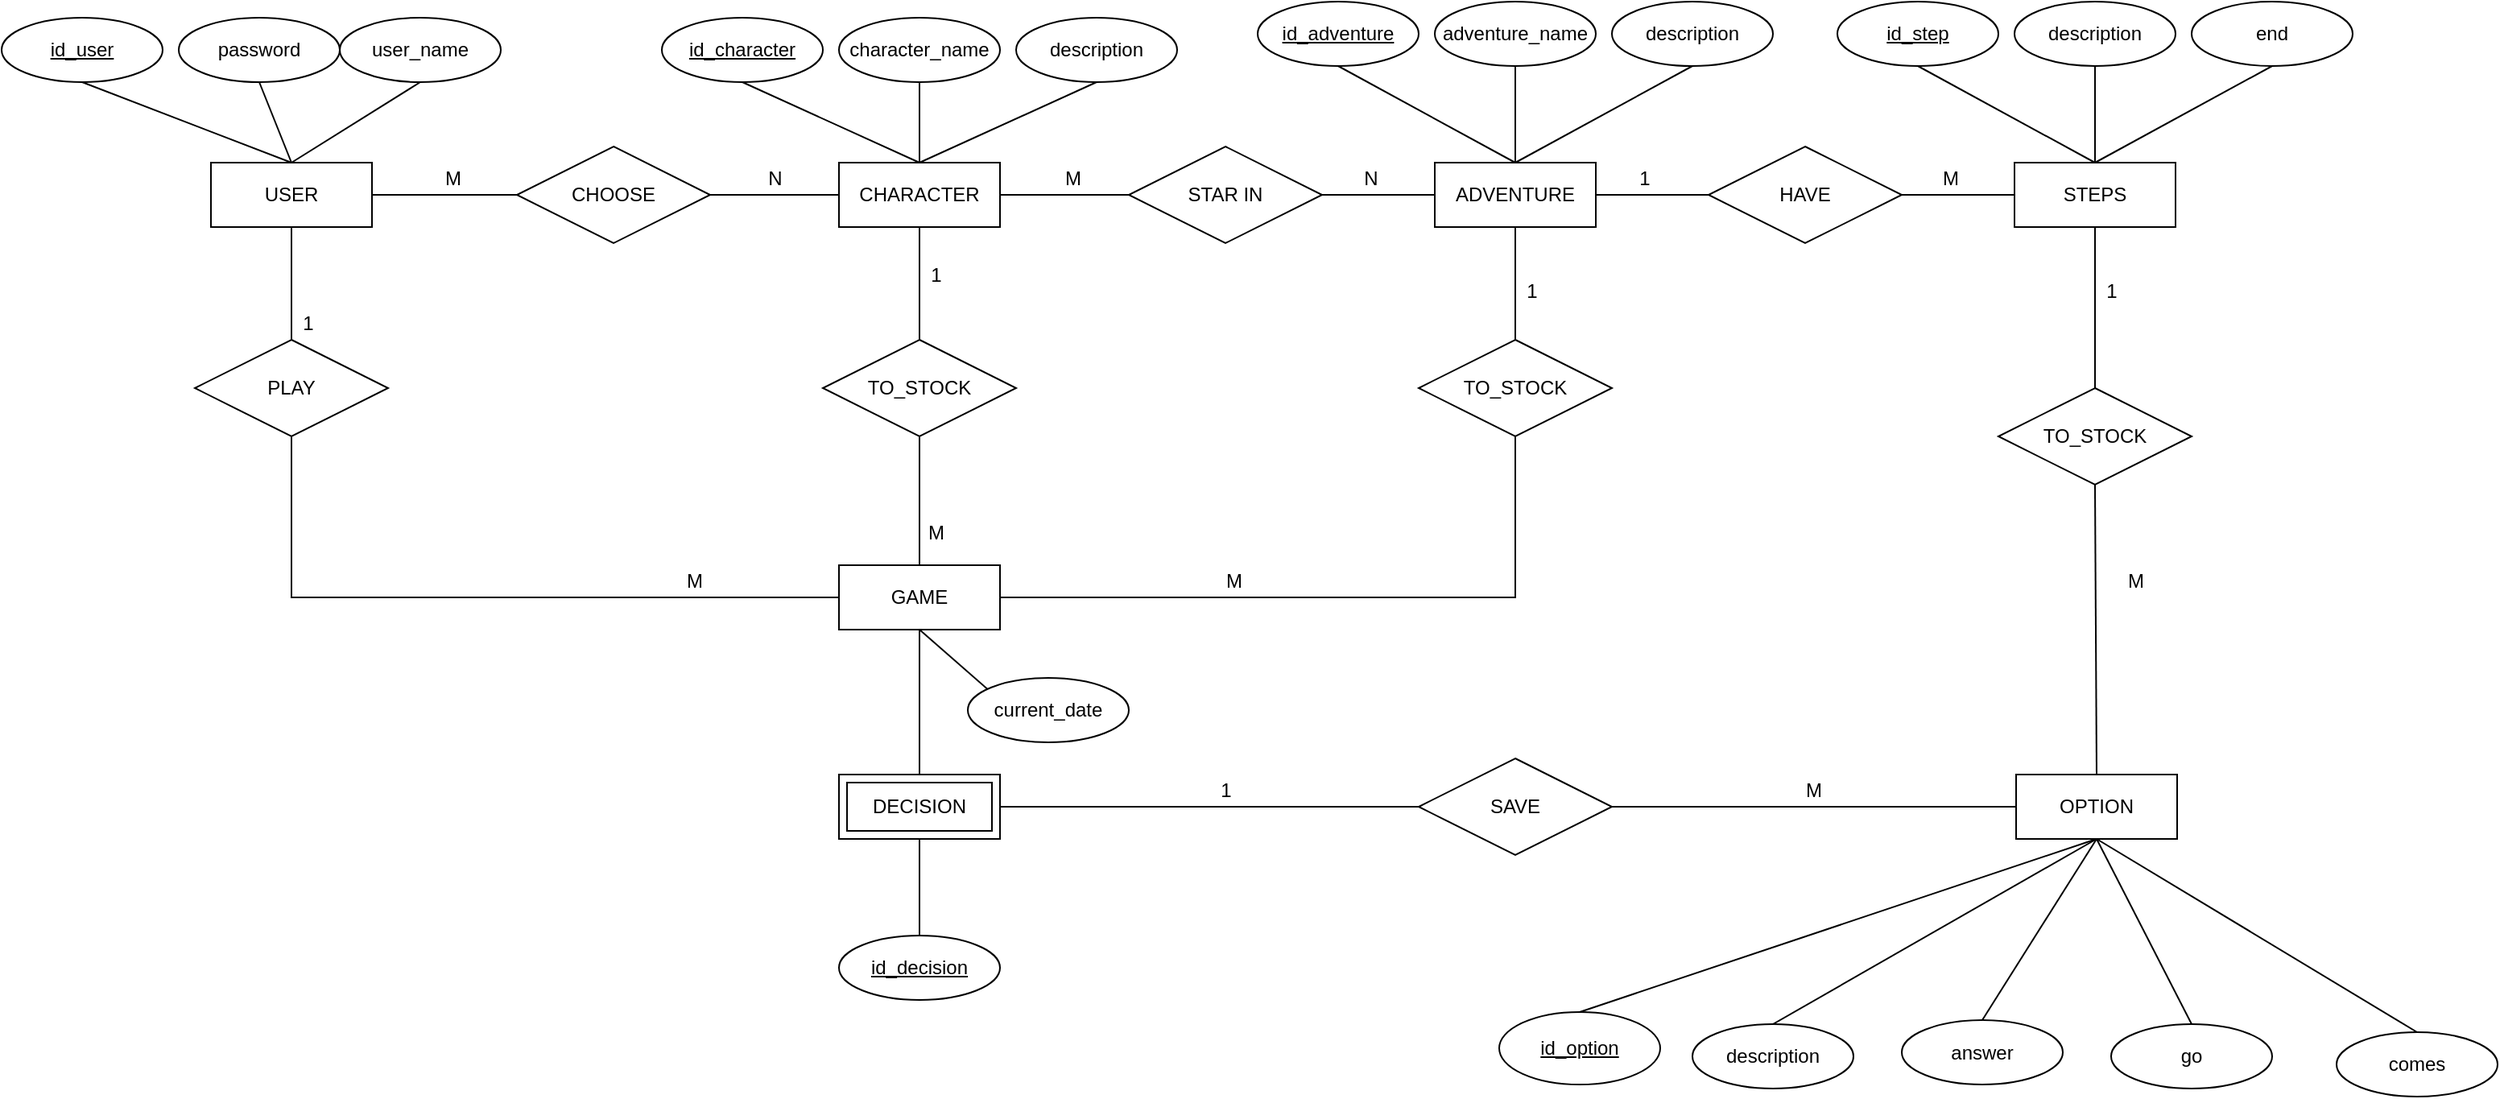 <mxfile version="15.4.0" type="device"><diagram id="Rvcvc6gbM2VADO_uRKcF" name="Página-1"><mxGraphModel dx="1264" dy="632" grid="1" gridSize="10" guides="1" tooltips="1" connect="1" arrows="1" fold="1" page="1" pageScale="1" pageWidth="827" pageHeight="1169" math="0" shadow="0"><root><mxCell id="0"/><mxCell id="1" parent="0"/><mxCell id="WK_nw5aXawx07Ve7CoHu-18" style="rounded=0;orthogonalLoop=1;jettySize=auto;html=1;exitX=1;exitY=0.5;exitDx=0;exitDy=0;endArrow=none;endFill=0;" parent="1" source="WK_nw5aXawx07Ve7CoHu-2" target="WK_nw5aXawx07Ve7CoHu-17" edge="1"><mxGeometry relative="1" as="geometry"/></mxCell><mxCell id="_m1MnepjfGQzy_0HBIGb-11" style="edgeStyle=none;rounded=0;orthogonalLoop=1;jettySize=auto;html=1;exitX=0.5;exitY=0;exitDx=0;exitDy=0;entryX=0.5;entryY=1;entryDx=0;entryDy=0;endArrow=none;endFill=0;" parent="1" source="WK_nw5aXawx07Ve7CoHu-2" target="_m1MnepjfGQzy_0HBIGb-10" edge="1"><mxGeometry relative="1" as="geometry"/></mxCell><mxCell id="WK_nw5aXawx07Ve7CoHu-2" value="USER" style="whiteSpace=wrap;html=1;align=center;" parent="1" vertex="1"><mxGeometry x="400" y="120" width="100" height="40" as="geometry"/></mxCell><mxCell id="Dx7tlo-bFkE0zKQoO8xV-23" style="edgeStyle=none;rounded=0;orthogonalLoop=1;jettySize=auto;html=1;exitX=0.5;exitY=1;exitDx=0;exitDy=0;endArrow=none;endFill=0;" parent="1" source="WK_nw5aXawx07Ve7CoHu-4" edge="1"><mxGeometry relative="1" as="geometry"><mxPoint x="450" y="120" as="targetPoint"/></mxGeometry></mxCell><mxCell id="WK_nw5aXawx07Ve7CoHu-4" value="password" style="ellipse;whiteSpace=wrap;html=1;align=center;" parent="1" vertex="1"><mxGeometry x="380" y="30" width="100" height="40" as="geometry"/></mxCell><mxCell id="Dx7tlo-bFkE0zKQoO8xV-22" style="edgeStyle=none;rounded=0;orthogonalLoop=1;jettySize=auto;html=1;exitX=0.5;exitY=1;exitDx=0;exitDy=0;entryX=0.5;entryY=0;entryDx=0;entryDy=0;endArrow=none;endFill=0;" parent="1" source="WK_nw5aXawx07Ve7CoHu-5" target="WK_nw5aXawx07Ve7CoHu-2" edge="1"><mxGeometry relative="1" as="geometry"/></mxCell><mxCell id="WK_nw5aXawx07Ve7CoHu-5" value="id_user" style="ellipse;whiteSpace=wrap;html=1;align=center;fontStyle=4;" parent="1" vertex="1"><mxGeometry x="270" y="30" width="100" height="40" as="geometry"/></mxCell><mxCell id="WK_nw5aXawx07Ve7CoHu-24" style="edgeStyle=none;rounded=0;orthogonalLoop=1;jettySize=auto;html=1;exitX=1;exitY=0.5;exitDx=0;exitDy=0;entryX=0;entryY=0.5;entryDx=0;entryDy=0;endArrow=none;endFill=0;" parent="1" source="WK_nw5aXawx07Ve7CoHu-6" target="WK_nw5aXawx07Ve7CoHu-23" edge="1"><mxGeometry relative="1" as="geometry"/></mxCell><mxCell id="WK_nw5aXawx07Ve7CoHu-6" value="CHARACTER" style="whiteSpace=wrap;html=1;align=center;" parent="1" vertex="1"><mxGeometry x="790" y="120" width="100" height="40" as="geometry"/></mxCell><mxCell id="Dx7tlo-bFkE0zKQoO8xV-7" style="rounded=0;orthogonalLoop=1;jettySize=auto;html=1;exitX=0.5;exitY=1;exitDx=0;exitDy=0;entryX=0.5;entryY=0;entryDx=0;entryDy=0;endArrow=none;endFill=0;" parent="1" source="WK_nw5aXawx07Ve7CoHu-7" target="WK_nw5aXawx07Ve7CoHu-6" edge="1"><mxGeometry relative="1" as="geometry"/></mxCell><mxCell id="WK_nw5aXawx07Ve7CoHu-7" value="id_character" style="ellipse;whiteSpace=wrap;html=1;align=center;fontStyle=4;" parent="1" vertex="1"><mxGeometry x="680" y="30" width="100" height="40" as="geometry"/></mxCell><mxCell id="Dx7tlo-bFkE0zKQoO8xV-8" style="rounded=0;orthogonalLoop=1;jettySize=auto;html=1;exitX=0.5;exitY=1;exitDx=0;exitDy=0;endArrow=none;endFill=0;" parent="1" source="WK_nw5aXawx07Ve7CoHu-8" edge="1"><mxGeometry relative="1" as="geometry"><mxPoint x="840" y="120" as="targetPoint"/></mxGeometry></mxCell><mxCell id="WK_nw5aXawx07Ve7CoHu-8" value="character_name" style="ellipse;whiteSpace=wrap;html=1;align=center;" parent="1" vertex="1"><mxGeometry x="790" y="30" width="100" height="40" as="geometry"/></mxCell><mxCell id="Dx7tlo-bFkE0zKQoO8xV-9" style="rounded=0;orthogonalLoop=1;jettySize=auto;html=1;exitX=0.5;exitY=1;exitDx=0;exitDy=0;endArrow=none;endFill=0;" parent="1" source="WK_nw5aXawx07Ve7CoHu-9" edge="1"><mxGeometry relative="1" as="geometry"><mxPoint x="840" y="120" as="targetPoint"/></mxGeometry></mxCell><mxCell id="WK_nw5aXawx07Ve7CoHu-9" value="description" style="ellipse;whiteSpace=wrap;html=1;align=center;" parent="1" vertex="1"><mxGeometry x="900" y="30" width="100" height="40" as="geometry"/></mxCell><mxCell id="WK_nw5aXawx07Ve7CoHu-34" style="edgeStyle=none;rounded=0;orthogonalLoop=1;jettySize=auto;html=1;exitX=1;exitY=0.5;exitDx=0;exitDy=0;entryX=0;entryY=0.5;entryDx=0;entryDy=0;endArrow=none;endFill=0;" parent="1" source="WK_nw5aXawx07Ve7CoHu-10" target="WK_nw5aXawx07Ve7CoHu-32" edge="1"><mxGeometry relative="1" as="geometry"/></mxCell><mxCell id="WK_nw5aXawx07Ve7CoHu-10" value="ADVENTURE" style="whiteSpace=wrap;html=1;align=center;" parent="1" vertex="1"><mxGeometry x="1160" y="120" width="100" height="40" as="geometry"/></mxCell><mxCell id="_m1MnepjfGQzy_0HBIGb-31" style="edgeStyle=none;rounded=0;orthogonalLoop=1;jettySize=auto;html=1;exitX=0.5;exitY=1;exitDx=0;exitDy=0;entryX=0.5;entryY=0;entryDx=0;entryDy=0;endArrow=none;endFill=0;" parent="1" source="WK_nw5aXawx07Ve7CoHu-11" target="_m1MnepjfGQzy_0HBIGb-29" edge="1"><mxGeometry relative="1" as="geometry"/></mxCell><mxCell id="WK_nw5aXawx07Ve7CoHu-11" value="STEPS" style="whiteSpace=wrap;html=1;align=center;" parent="1" vertex="1"><mxGeometry x="1520" y="120" width="100" height="40" as="geometry"/></mxCell><mxCell id="WK_nw5aXawx07Ve7CoHu-12" value="OPTION" style="whiteSpace=wrap;html=1;align=center;" parent="1" vertex="1"><mxGeometry x="1521" y="500" width="100" height="40" as="geometry"/></mxCell><mxCell id="WK_nw5aXawx07Ve7CoHu-21" style="edgeStyle=none;rounded=0;orthogonalLoop=1;jettySize=auto;html=1;exitX=0.5;exitY=1;exitDx=0;exitDy=0;entryX=0.5;entryY=0;entryDx=0;entryDy=0;endArrow=none;endFill=0;" parent="1" source="WK_nw5aXawx07Ve7CoHu-13" target="WK_nw5aXawx07Ve7CoHu-15" edge="1"><mxGeometry relative="1" as="geometry"><mxPoint x="1210" y="410" as="targetPoint"/></mxGeometry></mxCell><mxCell id="Dx7tlo-bFkE0zKQoO8xV-1" style="edgeStyle=orthogonalEdgeStyle;rounded=0;orthogonalLoop=1;jettySize=auto;html=1;exitX=1;exitY=0.5;exitDx=0;exitDy=0;entryX=0.5;entryY=1;entryDx=0;entryDy=0;endArrow=none;endFill=0;" parent="1" source="WK_nw5aXawx07Ve7CoHu-13" target="WK_nw5aXawx07Ve7CoHu-36" edge="1"><mxGeometry relative="1" as="geometry"/></mxCell><mxCell id="Dx7tlo-bFkE0zKQoO8xV-3" style="edgeStyle=orthogonalEdgeStyle;rounded=0;orthogonalLoop=1;jettySize=auto;html=1;exitX=0.5;exitY=0;exitDx=0;exitDy=0;entryX=0.5;entryY=1;entryDx=0;entryDy=0;endArrow=none;endFill=0;startArrow=none;" parent="1" source="Dx7tlo-bFkE0zKQoO8xV-4" target="WK_nw5aXawx07Ve7CoHu-2" edge="1"><mxGeometry relative="1" as="geometry"/></mxCell><mxCell id="WK_nw5aXawx07Ve7CoHu-13" value="GAME" style="whiteSpace=wrap;html=1;align=center;" parent="1" vertex="1"><mxGeometry x="790" y="370" width="100" height="40" as="geometry"/></mxCell><mxCell id="i-iHyy5EtLI8cuI15u93-3" style="edgeStyle=none;rounded=0;orthogonalLoop=1;jettySize=auto;html=1;exitX=1;exitY=0.5;exitDx=0;exitDy=0;entryX=0;entryY=0.5;entryDx=0;entryDy=0;endArrow=none;endFill=0;" edge="1" parent="1" source="WK_nw5aXawx07Ve7CoHu-15" target="WK_nw5aXawx07Ve7CoHu-12"><mxGeometry relative="1" as="geometry"/></mxCell><mxCell id="WK_nw5aXawx07Ve7CoHu-15" value="DECISION" style="shape=ext;margin=3;double=1;whiteSpace=wrap;html=1;align=center;" parent="1" vertex="1"><mxGeometry x="790" y="500" width="100" height="40" as="geometry"/></mxCell><mxCell id="WK_nw5aXawx07Ve7CoHu-20" style="edgeStyle=none;rounded=0;orthogonalLoop=1;jettySize=auto;html=1;exitX=1;exitY=0.5;exitDx=0;exitDy=0;endArrow=none;endFill=0;" parent="1" source="WK_nw5aXawx07Ve7CoHu-17" target="WK_nw5aXawx07Ve7CoHu-6" edge="1"><mxGeometry relative="1" as="geometry"/></mxCell><mxCell id="WK_nw5aXawx07Ve7CoHu-17" value="CHOOSE" style="shape=rhombus;perimeter=rhombusPerimeter;whiteSpace=wrap;html=1;align=center;" parent="1" vertex="1"><mxGeometry x="590" y="110" width="120" height="60" as="geometry"/></mxCell><mxCell id="WK_nw5aXawx07Ve7CoHu-25" style="edgeStyle=none;rounded=0;orthogonalLoop=1;jettySize=auto;html=1;exitX=1;exitY=0.5;exitDx=0;exitDy=0;entryX=0;entryY=0.5;entryDx=0;entryDy=0;endArrow=none;endFill=0;" parent="1" source="WK_nw5aXawx07Ve7CoHu-23" target="WK_nw5aXawx07Ve7CoHu-10" edge="1"><mxGeometry relative="1" as="geometry"/></mxCell><mxCell id="WK_nw5aXawx07Ve7CoHu-23" value="STAR IN" style="shape=rhombus;perimeter=rhombusPerimeter;whiteSpace=wrap;html=1;align=center;" parent="1" vertex="1"><mxGeometry x="970" y="110" width="120" height="60" as="geometry"/></mxCell><mxCell id="WK_nw5aXawx07Ve7CoHu-26" value="M" style="text;html=1;align=center;verticalAlign=middle;resizable=0;points=[];autosize=1;strokeColor=none;fillColor=none;" parent="1" vertex="1"><mxGeometry x="920" y="120" width="30" height="20" as="geometry"/></mxCell><mxCell id="WK_nw5aXawx07Ve7CoHu-27" value="N" style="text;html=1;align=center;verticalAlign=middle;resizable=0;points=[];autosize=1;strokeColor=none;fillColor=none;" parent="1" vertex="1"><mxGeometry x="1110" y="120" width="20" height="20" as="geometry"/></mxCell><mxCell id="WK_nw5aXawx07Ve7CoHu-29" value="M" style="text;html=1;align=center;verticalAlign=middle;resizable=0;points=[];autosize=1;strokeColor=none;fillColor=none;" parent="1" vertex="1"><mxGeometry x="535" y="120" width="30" height="20" as="geometry"/></mxCell><mxCell id="WK_nw5aXawx07Ve7CoHu-30" value="N" style="text;html=1;align=center;verticalAlign=middle;resizable=0;points=[];autosize=1;strokeColor=none;fillColor=none;" parent="1" vertex="1"><mxGeometry x="740" y="120" width="20" height="20" as="geometry"/></mxCell><mxCell id="Dx7tlo-bFkE0zKQoO8xV-11" style="edgeStyle=none;rounded=0;orthogonalLoop=1;jettySize=auto;html=1;exitX=0.5;exitY=1;exitDx=0;exitDy=0;endArrow=none;endFill=0;" parent="1" source="WK_nw5aXawx07Ve7CoHu-31" edge="1"><mxGeometry relative="1" as="geometry"><mxPoint x="1210" y="120" as="targetPoint"/></mxGeometry></mxCell><mxCell id="WK_nw5aXawx07Ve7CoHu-31" value="adventure_name" style="ellipse;whiteSpace=wrap;html=1;align=center;" parent="1" vertex="1"><mxGeometry x="1160" y="20" width="100" height="40" as="geometry"/></mxCell><mxCell id="WK_nw5aXawx07Ve7CoHu-35" style="edgeStyle=none;rounded=0;orthogonalLoop=1;jettySize=auto;html=1;exitX=1;exitY=0.5;exitDx=0;exitDy=0;entryX=0;entryY=0.5;entryDx=0;entryDy=0;endArrow=none;endFill=0;" parent="1" source="WK_nw5aXawx07Ve7CoHu-32" target="WK_nw5aXawx07Ve7CoHu-11" edge="1"><mxGeometry relative="1" as="geometry"/></mxCell><mxCell id="WK_nw5aXawx07Ve7CoHu-32" value="HAVE" style="shape=rhombus;perimeter=rhombusPerimeter;whiteSpace=wrap;html=1;align=center;" parent="1" vertex="1"><mxGeometry x="1330" y="110" width="120" height="60" as="geometry"/></mxCell><mxCell id="Dx7tlo-bFkE0zKQoO8xV-12" style="edgeStyle=none;rounded=0;orthogonalLoop=1;jettySize=auto;html=1;exitX=0.5;exitY=1;exitDx=0;exitDy=0;endArrow=none;endFill=0;" parent="1" source="WK_nw5aXawx07Ve7CoHu-33" edge="1"><mxGeometry relative="1" as="geometry"><mxPoint x="1210" y="120" as="targetPoint"/></mxGeometry></mxCell><mxCell id="WK_nw5aXawx07Ve7CoHu-33" value="description" style="ellipse;whiteSpace=wrap;html=1;align=center;" parent="1" vertex="1"><mxGeometry x="1270" y="20" width="100" height="40" as="geometry"/></mxCell><mxCell id="WK_nw5aXawx07Ve7CoHu-37" style="edgeStyle=none;rounded=0;orthogonalLoop=1;jettySize=auto;html=1;exitX=0.5;exitY=0;exitDx=0;exitDy=0;entryX=0.5;entryY=1;entryDx=0;entryDy=0;endArrow=none;endFill=0;" parent="1" source="WK_nw5aXawx07Ve7CoHu-36" target="WK_nw5aXawx07Ve7CoHu-10" edge="1"><mxGeometry relative="1" as="geometry"/></mxCell><mxCell id="WK_nw5aXawx07Ve7CoHu-36" value="TO_STOCK" style="shape=rhombus;perimeter=rhombusPerimeter;whiteSpace=wrap;html=1;align=center;" parent="1" vertex="1"><mxGeometry x="1150" y="230" width="120" height="60" as="geometry"/></mxCell><mxCell id="Dx7tlo-bFkE0zKQoO8xV-10" style="edgeStyle=none;rounded=0;orthogonalLoop=1;jettySize=auto;html=1;exitX=0.5;exitY=1;exitDx=0;exitDy=0;entryX=0.5;entryY=0;entryDx=0;entryDy=0;endArrow=none;endFill=0;" parent="1" source="WK_nw5aXawx07Ve7CoHu-39" target="WK_nw5aXawx07Ve7CoHu-10" edge="1"><mxGeometry relative="1" as="geometry"/></mxCell><mxCell id="WK_nw5aXawx07Ve7CoHu-39" value="id_adventure" style="ellipse;whiteSpace=wrap;html=1;align=center;fontStyle=4;" parent="1" vertex="1"><mxGeometry x="1050" y="20" width="100" height="40" as="geometry"/></mxCell><mxCell id="Dx7tlo-bFkE0zKQoO8xV-13" style="edgeStyle=none;rounded=0;orthogonalLoop=1;jettySize=auto;html=1;exitX=0.5;exitY=1;exitDx=0;exitDy=0;entryX=0.5;entryY=0;entryDx=0;entryDy=0;endArrow=none;endFill=0;" parent="1" source="WK_nw5aXawx07Ve7CoHu-41" target="WK_nw5aXawx07Ve7CoHu-11" edge="1"><mxGeometry relative="1" as="geometry"/></mxCell><mxCell id="WK_nw5aXawx07Ve7CoHu-41" value="id_step" style="ellipse;whiteSpace=wrap;html=1;align=center;fontStyle=4;" parent="1" vertex="1"><mxGeometry x="1410" y="20" width="100" height="40" as="geometry"/></mxCell><mxCell id="Dx7tlo-bFkE0zKQoO8xV-4" value="PLAY" style="shape=rhombus;perimeter=rhombusPerimeter;whiteSpace=wrap;html=1;align=center;" parent="1" vertex="1"><mxGeometry x="390" y="230" width="120" height="60" as="geometry"/></mxCell><mxCell id="Dx7tlo-bFkE0zKQoO8xV-6" value="" style="edgeStyle=orthogonalEdgeStyle;rounded=0;orthogonalLoop=1;jettySize=auto;html=1;exitX=0;exitY=0.5;exitDx=0;exitDy=0;entryX=0.5;entryY=1;entryDx=0;entryDy=0;endArrow=none;endFill=0;" parent="1" source="WK_nw5aXawx07Ve7CoHu-13" target="Dx7tlo-bFkE0zKQoO8xV-4" edge="1"><mxGeometry relative="1" as="geometry"><mxPoint x="790" y="390" as="sourcePoint"/><mxPoint x="450" y="160" as="targetPoint"/></mxGeometry></mxCell><mxCell id="Dx7tlo-bFkE0zKQoO8xV-15" style="edgeStyle=none;rounded=0;orthogonalLoop=1;jettySize=auto;html=1;exitX=0.5;exitY=1;exitDx=0;exitDy=0;endArrow=none;endFill=0;" parent="1" source="Dx7tlo-bFkE0zKQoO8xV-14" edge="1"><mxGeometry relative="1" as="geometry"><mxPoint x="1570" y="120" as="targetPoint"/></mxGeometry></mxCell><mxCell id="Dx7tlo-bFkE0zKQoO8xV-14" value="description" style="ellipse;whiteSpace=wrap;html=1;align=center;" parent="1" vertex="1"><mxGeometry x="1520" y="20" width="100" height="40" as="geometry"/></mxCell><mxCell id="Dx7tlo-bFkE0zKQoO8xV-17" style="edgeStyle=none;rounded=0;orthogonalLoop=1;jettySize=auto;html=1;exitX=0.5;exitY=1;exitDx=0;exitDy=0;entryX=0.5;entryY=0;entryDx=0;entryDy=0;endArrow=none;endFill=0;" parent="1" source="Dx7tlo-bFkE0zKQoO8xV-16" target="WK_nw5aXawx07Ve7CoHu-11" edge="1"><mxGeometry relative="1" as="geometry"/></mxCell><mxCell id="Dx7tlo-bFkE0zKQoO8xV-16" value="end" style="ellipse;whiteSpace=wrap;html=1;align=center;" parent="1" vertex="1"><mxGeometry x="1630" y="20" width="100" height="40" as="geometry"/></mxCell><mxCell id="Dx7tlo-bFkE0zKQoO8xV-20" value="M" style="text;html=1;align=center;verticalAlign=middle;resizable=0;points=[];autosize=1;strokeColor=none;fillColor=none;" parent="1" vertex="1"><mxGeometry x="1465" y="120" width="30" height="20" as="geometry"/></mxCell><mxCell id="Dx7tlo-bFkE0zKQoO8xV-21" value="1" style="text;html=1;align=center;verticalAlign=middle;resizable=0;points=[];autosize=1;strokeColor=none;fillColor=none;" parent="1" vertex="1"><mxGeometry x="1280" y="120" width="20" height="20" as="geometry"/></mxCell><mxCell id="_m1MnepjfGQzy_0HBIGb-7" style="rounded=0;orthogonalLoop=1;jettySize=auto;html=1;exitX=0.5;exitY=0;exitDx=0;exitDy=0;entryX=0.5;entryY=1;entryDx=0;entryDy=0;endArrow=none;endFill=0;" parent="1" source="_m1MnepjfGQzy_0HBIGb-1" target="WK_nw5aXawx07Ve7CoHu-12" edge="1"><mxGeometry relative="1" as="geometry"/></mxCell><mxCell id="_m1MnepjfGQzy_0HBIGb-1" value="description" style="ellipse;whiteSpace=wrap;html=1;align=center;" parent="1" vertex="1"><mxGeometry x="1320" y="655" width="100" height="40" as="geometry"/></mxCell><mxCell id="_m1MnepjfGQzy_0HBIGb-34" style="edgeStyle=none;rounded=0;orthogonalLoop=1;jettySize=auto;html=1;exitX=0.5;exitY=0;exitDx=0;exitDy=0;endArrow=none;endFill=0;entryX=0.5;entryY=1;entryDx=0;entryDy=0;" parent="1" source="_m1MnepjfGQzy_0HBIGb-3" edge="1" target="WK_nw5aXawx07Ve7CoHu-12"><mxGeometry relative="1" as="geometry"><mxPoint x="1570" y="380" as="targetPoint"/></mxGeometry></mxCell><mxCell id="_m1MnepjfGQzy_0HBIGb-3" value="comes" style="ellipse;whiteSpace=wrap;html=1;align=center;" parent="1" vertex="1"><mxGeometry x="1720" y="660" width="100" height="40" as="geometry"/></mxCell><mxCell id="_m1MnepjfGQzy_0HBIGb-30" style="edgeStyle=none;rounded=0;orthogonalLoop=1;jettySize=auto;html=1;exitX=0.5;exitY=0;exitDx=0;exitDy=0;endArrow=none;endFill=0;" parent="1" source="_m1MnepjfGQzy_0HBIGb-5" target="_m1MnepjfGQzy_0HBIGb-5" edge="1"><mxGeometry relative="1" as="geometry"><mxPoint x="1740" y="212.5" as="targetPoint"/></mxGeometry></mxCell><mxCell id="_m1MnepjfGQzy_0HBIGb-33" style="edgeStyle=none;rounded=0;orthogonalLoop=1;jettySize=auto;html=1;exitX=0.5;exitY=0;exitDx=0;exitDy=0;entryX=0.5;entryY=1;entryDx=0;entryDy=0;endArrow=none;endFill=0;" parent="1" source="_m1MnepjfGQzy_0HBIGb-5" target="WK_nw5aXawx07Ve7CoHu-12" edge="1"><mxGeometry relative="1" as="geometry"/></mxCell><mxCell id="_m1MnepjfGQzy_0HBIGb-5" value="go" style="ellipse;whiteSpace=wrap;html=1;align=center;" parent="1" vertex="1"><mxGeometry x="1580" y="655" width="100" height="40" as="geometry"/></mxCell><mxCell id="_m1MnepjfGQzy_0HBIGb-9" style="edgeStyle=none;rounded=0;orthogonalLoop=1;jettySize=auto;html=1;exitX=0.5;exitY=0;exitDx=0;exitDy=0;entryX=0.5;entryY=1;entryDx=0;entryDy=0;endArrow=none;endFill=0;" parent="1" source="_m1MnepjfGQzy_0HBIGb-6" target="WK_nw5aXawx07Ve7CoHu-12" edge="1"><mxGeometry relative="1" as="geometry"/></mxCell><mxCell id="_m1MnepjfGQzy_0HBIGb-6" value="id_option" style="ellipse;whiteSpace=wrap;html=1;align=center;fontStyle=4;" parent="1" vertex="1"><mxGeometry x="1200" y="647.5" width="100" height="45" as="geometry"/></mxCell><mxCell id="_m1MnepjfGQzy_0HBIGb-10" value="user_name" style="ellipse;whiteSpace=wrap;html=1;align=center;" parent="1" vertex="1"><mxGeometry x="480" y="30" width="100" height="40" as="geometry"/></mxCell><mxCell id="_m1MnepjfGQzy_0HBIGb-23" style="edgeStyle=none;rounded=0;orthogonalLoop=1;jettySize=auto;html=1;exitX=0.5;exitY=1;exitDx=0;exitDy=0;endArrow=none;endFill=0;entryX=0.5;entryY=1;entryDx=0;entryDy=0;" parent="1" source="_m1MnepjfGQzy_0HBIGb-16" target="WK_nw5aXawx07Ve7CoHu-13" edge="1"><mxGeometry relative="1" as="geometry"><mxPoint x="840" y="370" as="targetPoint"/></mxGeometry></mxCell><mxCell id="_m1MnepjfGQzy_0HBIGb-16" value="current_date" style="ellipse;whiteSpace=wrap;html=1;align=center;" parent="1" vertex="1"><mxGeometry x="870" y="440" width="100" height="40" as="geometry"/></mxCell><mxCell id="_m1MnepjfGQzy_0HBIGb-24" value="M" style="text;html=1;align=center;verticalAlign=middle;resizable=0;points=[];autosize=1;strokeColor=none;fillColor=none;" parent="1" vertex="1"><mxGeometry x="685" y="370" width="30" height="20" as="geometry"/></mxCell><mxCell id="_m1MnepjfGQzy_0HBIGb-25" value="1" style="text;html=1;align=center;verticalAlign=middle;resizable=0;points=[];autosize=1;strokeColor=none;fillColor=none;" parent="1" vertex="1"><mxGeometry x="450" y="210" width="20" height="20" as="geometry"/></mxCell><mxCell id="_m1MnepjfGQzy_0HBIGb-26" value="M" style="text;html=1;align=center;verticalAlign=middle;resizable=0;points=[];autosize=1;strokeColor=none;fillColor=none;" parent="1" vertex="1"><mxGeometry x="1020" y="370" width="30" height="20" as="geometry"/></mxCell><mxCell id="_m1MnepjfGQzy_0HBIGb-27" value="1" style="text;html=1;align=center;verticalAlign=middle;resizable=0;points=[];autosize=1;strokeColor=none;fillColor=none;" parent="1" vertex="1"><mxGeometry x="1210" y="190" width="20" height="20" as="geometry"/></mxCell><mxCell id="_m1MnepjfGQzy_0HBIGb-32" style="edgeStyle=none;rounded=0;orthogonalLoop=1;jettySize=auto;html=1;exitX=0.5;exitY=1;exitDx=0;exitDy=0;entryX=0.5;entryY=0;entryDx=0;entryDy=0;endArrow=none;endFill=0;" parent="1" source="_m1MnepjfGQzy_0HBIGb-29" target="WK_nw5aXawx07Ve7CoHu-12" edge="1"><mxGeometry relative="1" as="geometry"/></mxCell><mxCell id="_m1MnepjfGQzy_0HBIGb-29" value="TO_STOCK" style="shape=rhombus;perimeter=rhombusPerimeter;whiteSpace=wrap;html=1;align=center;" parent="1" vertex="1"><mxGeometry x="1510" y="260" width="120" height="60" as="geometry"/></mxCell><mxCell id="_m1MnepjfGQzy_0HBIGb-35" value="M" style="text;html=1;align=center;verticalAlign=middle;resizable=0;points=[];autosize=1;strokeColor=none;fillColor=none;" parent="1" vertex="1"><mxGeometry x="1580" y="370" width="30" height="20" as="geometry"/></mxCell><mxCell id="_m1MnepjfGQzy_0HBIGb-36" value="1" style="text;html=1;align=center;verticalAlign=middle;resizable=0;points=[];autosize=1;strokeColor=none;fillColor=none;" parent="1" vertex="1"><mxGeometry x="1570" y="190" width="20" height="20" as="geometry"/></mxCell><mxCell id="_m1MnepjfGQzy_0HBIGb-38" style="edgeStyle=none;rounded=0;orthogonalLoop=1;jettySize=auto;html=1;exitX=0.5;exitY=1;exitDx=0;exitDy=0;endArrow=none;endFill=0;" parent="1" source="_m1MnepjfGQzy_0HBIGb-37" target="WK_nw5aXawx07Ve7CoHu-13" edge="1"><mxGeometry relative="1" as="geometry"/></mxCell><mxCell id="_m1MnepjfGQzy_0HBIGb-39" style="edgeStyle=none;rounded=0;orthogonalLoop=1;jettySize=auto;html=1;exitX=0.5;exitY=0;exitDx=0;exitDy=0;entryX=0.5;entryY=1;entryDx=0;entryDy=0;endArrow=none;endFill=0;" parent="1" source="_m1MnepjfGQzy_0HBIGb-37" target="WK_nw5aXawx07Ve7CoHu-6" edge="1"><mxGeometry relative="1" as="geometry"/></mxCell><mxCell id="_m1MnepjfGQzy_0HBIGb-37" value="TO_STOCK" style="shape=rhombus;perimeter=rhombusPerimeter;whiteSpace=wrap;html=1;align=center;" parent="1" vertex="1"><mxGeometry x="780" y="230" width="120" height="60" as="geometry"/></mxCell><mxCell id="_m1MnepjfGQzy_0HBIGb-40" value="M" style="text;html=1;align=center;verticalAlign=middle;resizable=0;points=[];autosize=1;strokeColor=none;fillColor=none;" parent="1" vertex="1"><mxGeometry x="835" y="340" width="30" height="20" as="geometry"/></mxCell><mxCell id="_m1MnepjfGQzy_0HBIGb-41" value="1" style="text;html=1;align=center;verticalAlign=middle;resizable=0;points=[];autosize=1;strokeColor=none;fillColor=none;" parent="1" vertex="1"><mxGeometry x="840" y="180" width="20" height="20" as="geometry"/></mxCell><mxCell id="CoN8-_JSowGfziPLqZvG-7" style="rounded=0;orthogonalLoop=1;jettySize=auto;html=1;exitX=0.5;exitY=0;exitDx=0;exitDy=0;entryX=0.5;entryY=1;entryDx=0;entryDy=0;endArrow=none;endFill=0;" parent="1" source="CoN8-_JSowGfziPLqZvG-6" target="WK_nw5aXawx07Ve7CoHu-15" edge="1"><mxGeometry relative="1" as="geometry"/></mxCell><mxCell id="CoN8-_JSowGfziPLqZvG-6" value="id_decision" style="ellipse;whiteSpace=wrap;html=1;align=center;fontStyle=4;" parent="1" vertex="1"><mxGeometry x="790" y="600" width="100" height="40" as="geometry"/></mxCell><mxCell id="i-iHyy5EtLI8cuI15u93-2" style="rounded=0;orthogonalLoop=1;jettySize=auto;html=1;exitX=0.5;exitY=0;exitDx=0;exitDy=0;endArrow=none;endFill=0;entryX=0.5;entryY=1;entryDx=0;entryDy=0;" edge="1" parent="1" source="i-iHyy5EtLI8cuI15u93-1" target="WK_nw5aXawx07Ve7CoHu-12"><mxGeometry relative="1" as="geometry"/></mxCell><mxCell id="i-iHyy5EtLI8cuI15u93-1" value="answer" style="ellipse;whiteSpace=wrap;html=1;align=center;" vertex="1" parent="1"><mxGeometry x="1450" y="652.5" width="100" height="40" as="geometry"/></mxCell><mxCell id="i-iHyy5EtLI8cuI15u93-4" value="SAVE" style="shape=rhombus;perimeter=rhombusPerimeter;whiteSpace=wrap;html=1;align=center;" vertex="1" parent="1"><mxGeometry x="1150" y="490" width="120" height="60" as="geometry"/></mxCell><mxCell id="i-iHyy5EtLI8cuI15u93-5" value="1" style="text;html=1;align=center;verticalAlign=middle;resizable=0;points=[];autosize=1;strokeColor=none;fillColor=none;" vertex="1" parent="1"><mxGeometry x="1020" y="500" width="20" height="20" as="geometry"/></mxCell><mxCell id="i-iHyy5EtLI8cuI15u93-6" value="M" style="text;html=1;align=center;verticalAlign=middle;resizable=0;points=[];autosize=1;strokeColor=none;fillColor=none;" vertex="1" parent="1"><mxGeometry x="1380" y="500" width="30" height="20" as="geometry"/></mxCell></root></mxGraphModel></diagram></mxfile>